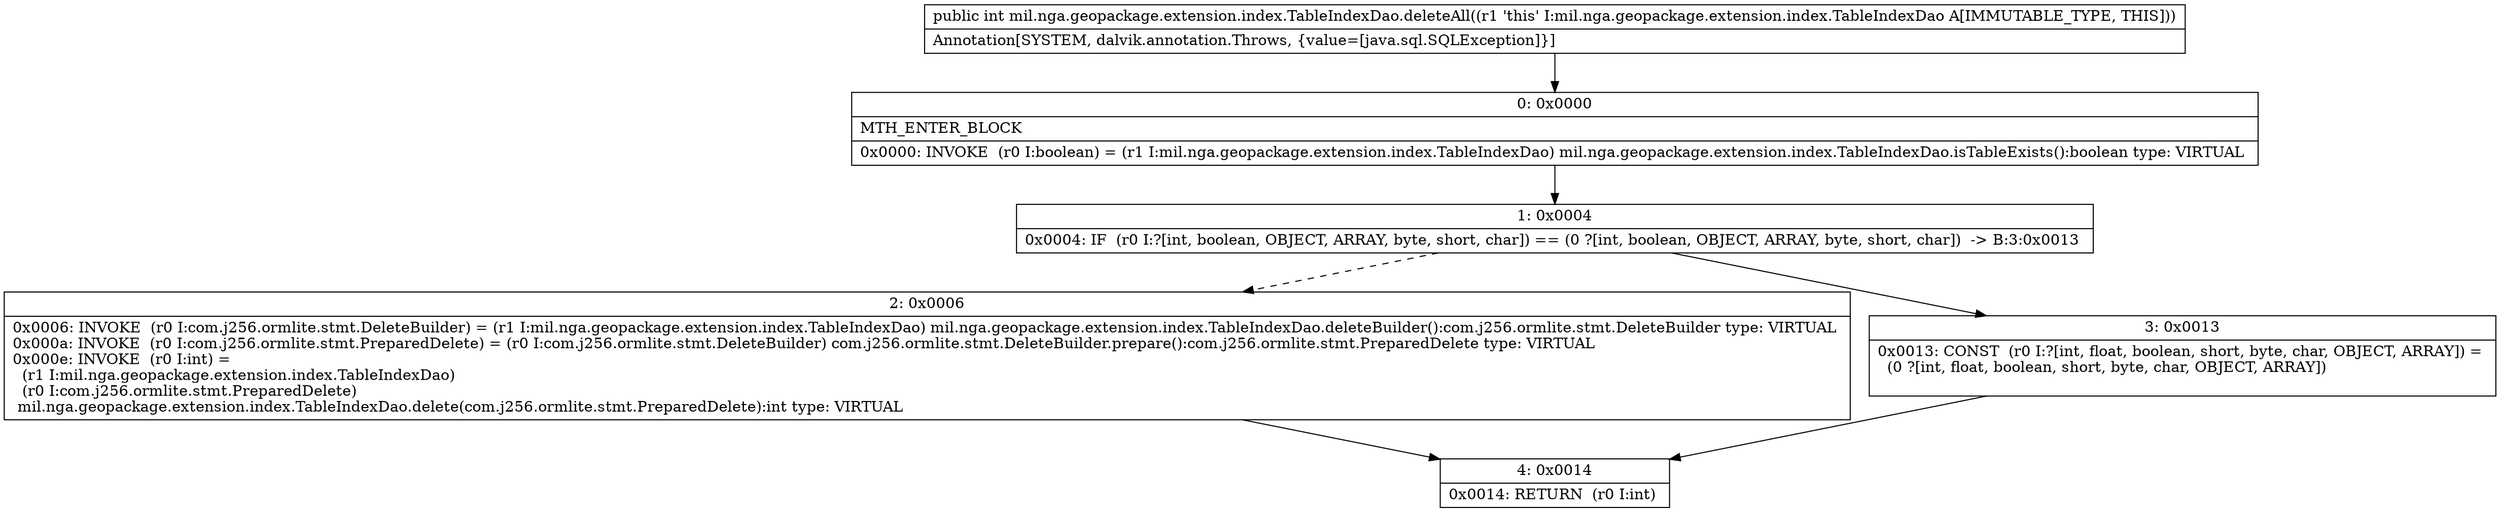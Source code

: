 digraph "CFG formil.nga.geopackage.extension.index.TableIndexDao.deleteAll()I" {
Node_0 [shape=record,label="{0\:\ 0x0000|MTH_ENTER_BLOCK\l|0x0000: INVOKE  (r0 I:boolean) = (r1 I:mil.nga.geopackage.extension.index.TableIndexDao) mil.nga.geopackage.extension.index.TableIndexDao.isTableExists():boolean type: VIRTUAL \l}"];
Node_1 [shape=record,label="{1\:\ 0x0004|0x0004: IF  (r0 I:?[int, boolean, OBJECT, ARRAY, byte, short, char]) == (0 ?[int, boolean, OBJECT, ARRAY, byte, short, char])  \-\> B:3:0x0013 \l}"];
Node_2 [shape=record,label="{2\:\ 0x0006|0x0006: INVOKE  (r0 I:com.j256.ormlite.stmt.DeleteBuilder) = (r1 I:mil.nga.geopackage.extension.index.TableIndexDao) mil.nga.geopackage.extension.index.TableIndexDao.deleteBuilder():com.j256.ormlite.stmt.DeleteBuilder type: VIRTUAL \l0x000a: INVOKE  (r0 I:com.j256.ormlite.stmt.PreparedDelete) = (r0 I:com.j256.ormlite.stmt.DeleteBuilder) com.j256.ormlite.stmt.DeleteBuilder.prepare():com.j256.ormlite.stmt.PreparedDelete type: VIRTUAL \l0x000e: INVOKE  (r0 I:int) = \l  (r1 I:mil.nga.geopackage.extension.index.TableIndexDao)\l  (r0 I:com.j256.ormlite.stmt.PreparedDelete)\l mil.nga.geopackage.extension.index.TableIndexDao.delete(com.j256.ormlite.stmt.PreparedDelete):int type: VIRTUAL \l}"];
Node_3 [shape=record,label="{3\:\ 0x0013|0x0013: CONST  (r0 I:?[int, float, boolean, short, byte, char, OBJECT, ARRAY]) = \l  (0 ?[int, float, boolean, short, byte, char, OBJECT, ARRAY])\l \l}"];
Node_4 [shape=record,label="{4\:\ 0x0014|0x0014: RETURN  (r0 I:int) \l}"];
MethodNode[shape=record,label="{public int mil.nga.geopackage.extension.index.TableIndexDao.deleteAll((r1 'this' I:mil.nga.geopackage.extension.index.TableIndexDao A[IMMUTABLE_TYPE, THIS]))  | Annotation[SYSTEM, dalvik.annotation.Throws, \{value=[java.sql.SQLException]\}]\l}"];
MethodNode -> Node_0;
Node_0 -> Node_1;
Node_1 -> Node_2[style=dashed];
Node_1 -> Node_3;
Node_2 -> Node_4;
Node_3 -> Node_4;
}

